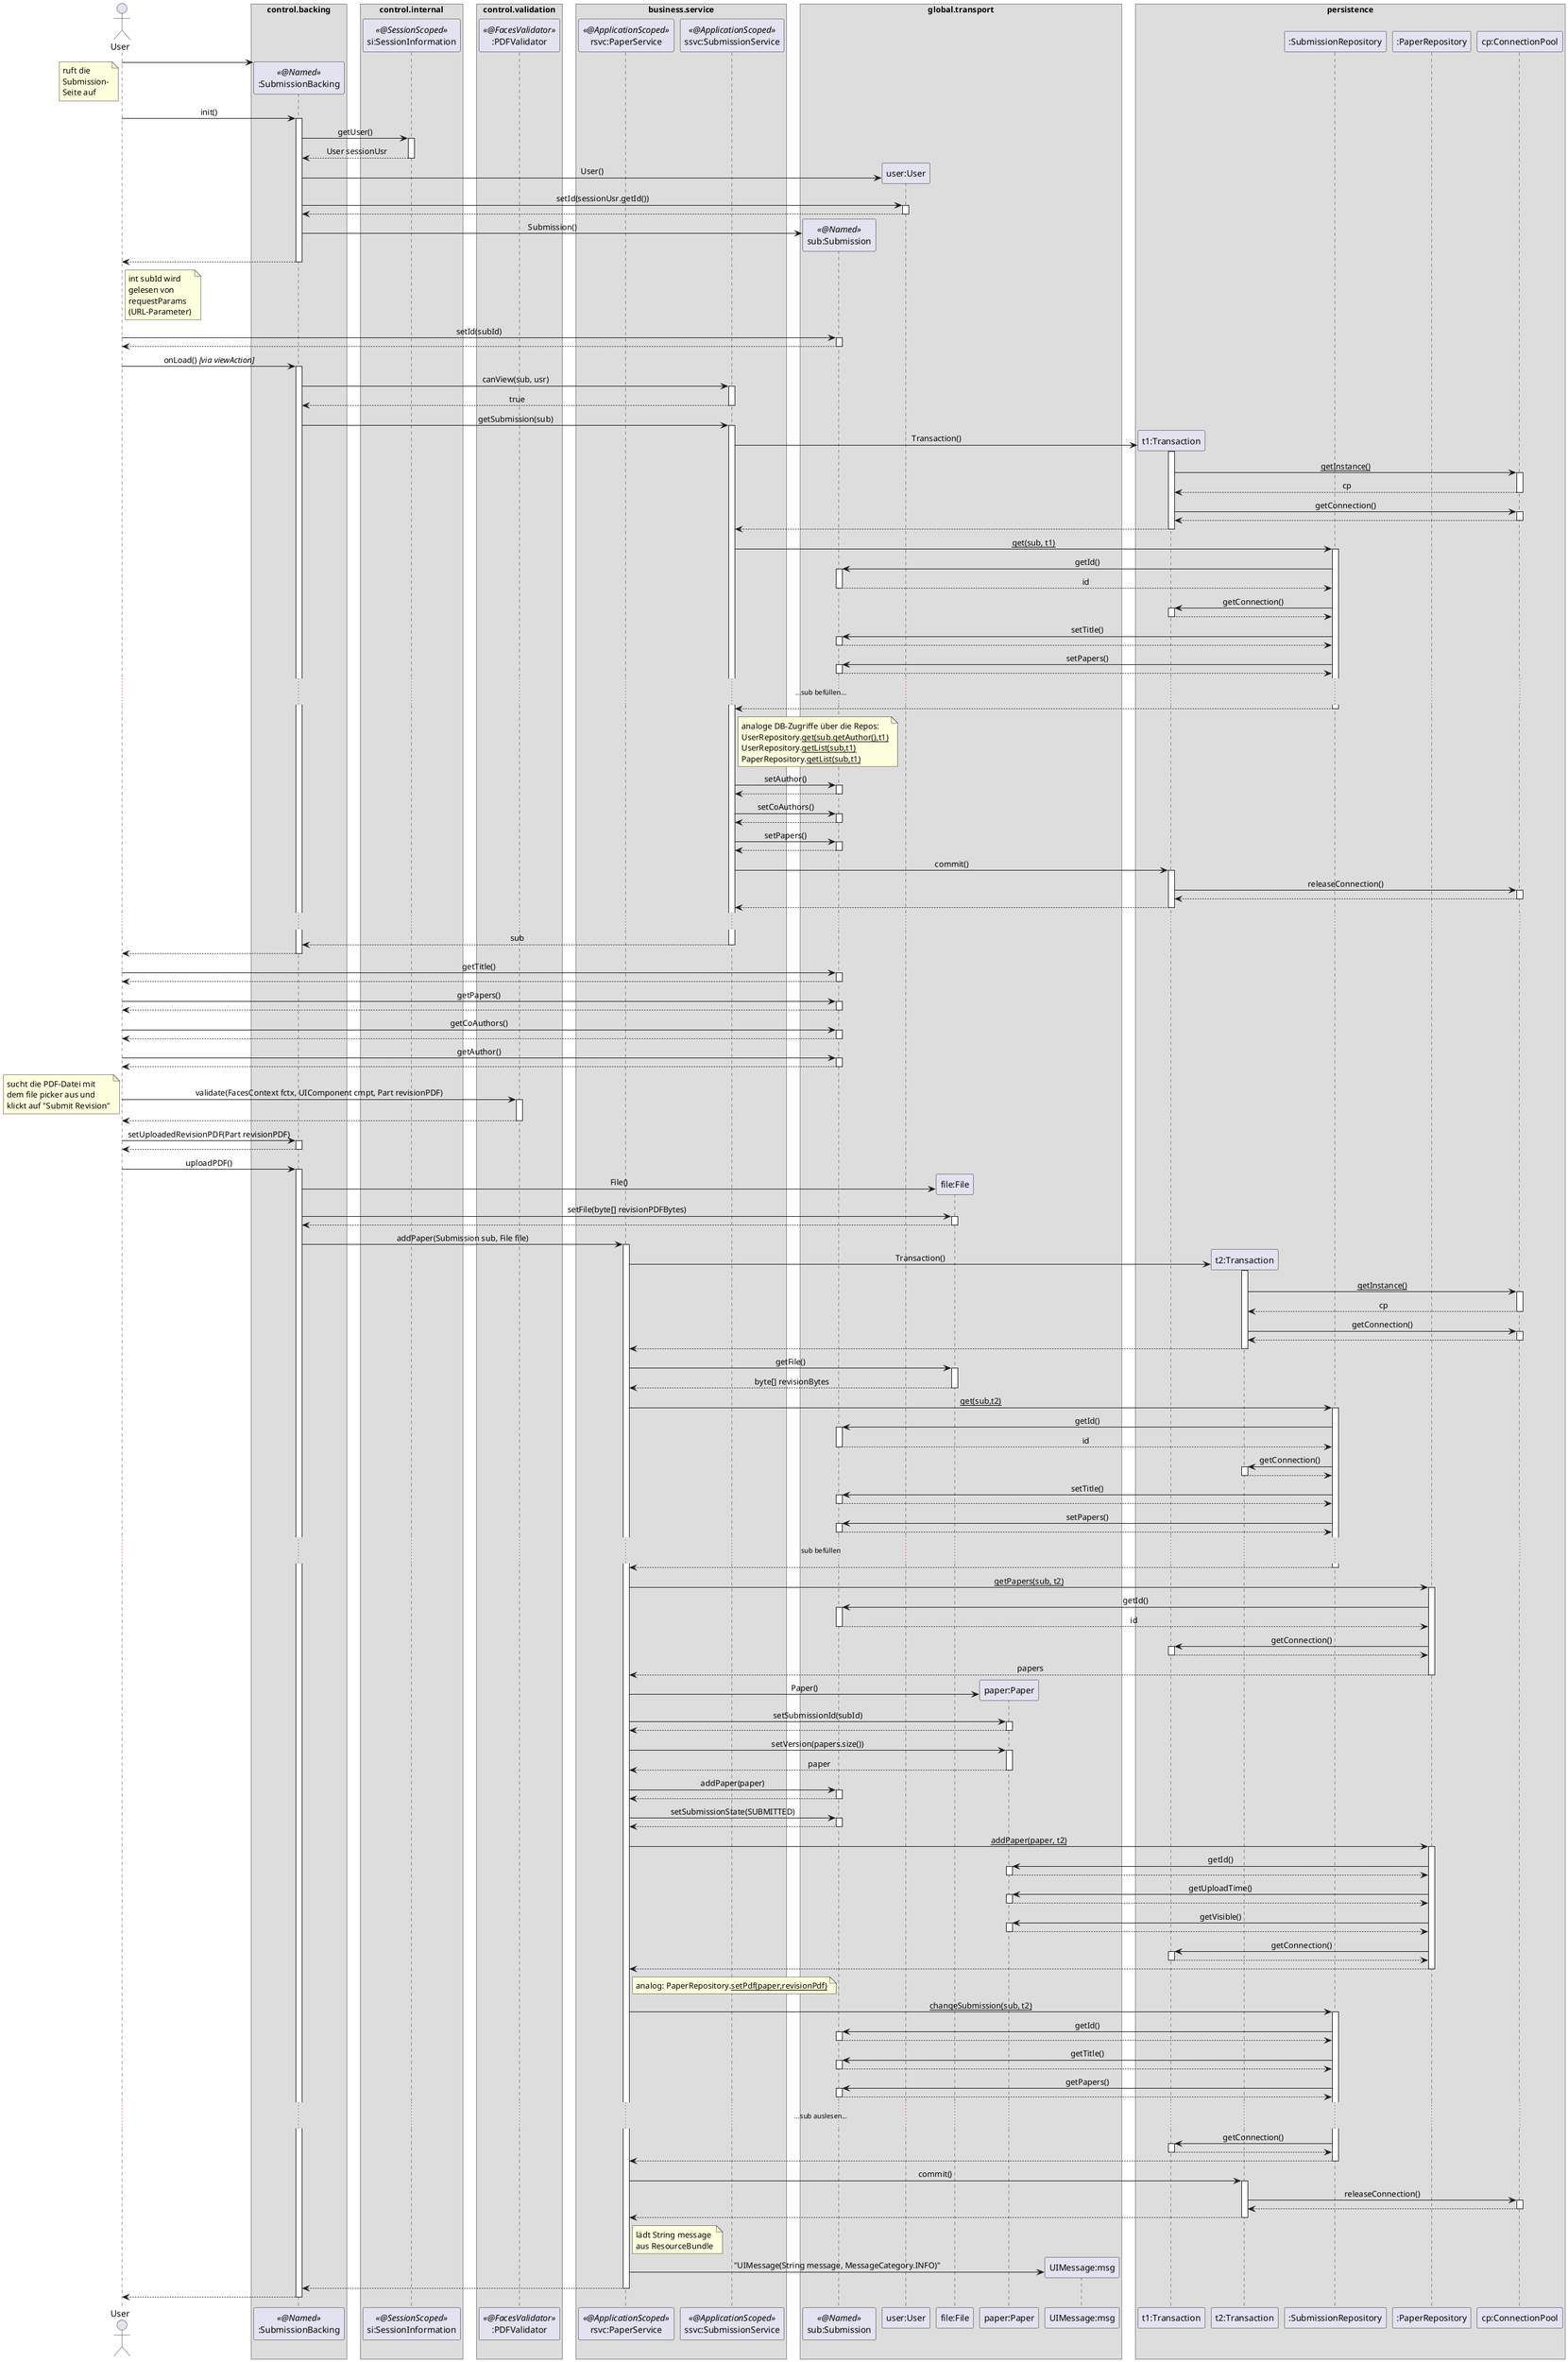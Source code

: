 @startuml
'https://plantuml.com/sequence-diagram

'!theme aws-orange
skinparam sequenceMessageAlign center
skinparam BoxPadding 10
'skinparam LifelineStrategy nosolid
'autonumber
'autoactivate on
'hide footbox

actor User as user

box "control.backing"
    participant ":SubmissionBacking" as sb << @Named >>
end box
'box "???"
'    participant ":ResourceBundle" as rscBundle
'end box
box "control.internal"
    participant "si:SessionInformation" as si << @SessionScoped >>
end box
box "control.validation"
    participant ":PDFValidator" as pdfv << @FacesValidator >>
end box
box "business.service"
    participant "rsvc:PaperService" as rsvc << @ApplicationScoped >>
    participant "ssvc:SubmissionService" as ssvc << @ApplicationScoped >>
end box
box "global.transport"
    participant "sub:Submission" as sub << @Named >>
    participant "user:User" as usr
    participant "file:File" as file
    participant "paper:Paper" as paper
    participant "UIMessage:msg" as msg
end box
box persistence
    participant "t1:Transaction" as t1
    participant "t2:Transaction" as t2
    participant ":SubmissionRepository" as sr
    participant ":PaperRepository" as pr
    participant "cp:ConnectionPool" as cp
end box

create sb
user -> sb
note left
    ruft die
    Submission-
    Seite auf
end note
user -> sb : init()
activate sb
    sb -> si ++ : getUser()
    return User sessionUsr
    sb -> usr ** : User()
    sb -> usr ++ : setId(sessionUsr.getId())
    return
    sb -> sub ** : Submission()
return

note right of user
    int subId wird
    gelesen von
    requestParams
    (URL-Parameter)
end note
user -> sub ++ : setId(subId)
return


user -> sb ++ : onLoad() //[via viewAction]//
    sb -> ssvc ++ : canView(sub, usr)
    return true

    sb -> ssvc : getSubmission(sub)
    activate ssvc
        ssvc -> t1 ** : Transaction()
        activate t1
            t1 -> cp : __getInstance()__
            activate cp
            return cp
            t1 -> cp : getConnection()
            activate cp
            return
        return
        ssvc -> sr : __get(sub, t1)__
        activate sr
            sr -> sub : getId()
            activate sub
            return id
            sr -> t1 ++ : getConnection()
            return
            sr -> sub : setTitle()
            activate sub
            return
            sr -> sub : setPapers()
            activate sub
            return
            ......sub befüllen......
        return
        note right of ssvc
            analoge DB-Zugriffe über die Repos:
            UserRepository.__get(sub.getAuthor(),t1)__
            UserRepository.__getList(sub,t1)__
            PaperRepository.__getList(sub,t1)__
        end note
        ssvc -> sub ++ : setAuthor()
        return
        ssvc -> sub ++ : setCoAuthors()
        return
        ssvc -> sub ++ : setPapers()
        return
        ssvc -> t1 ++ : commit()
            t1 -> cp ++ : releaseConnection()
            return
        return
'        destroy t1
        ......
    return sub
return

user -> sub ++ : getTitle()
return
user -> sub ++ : getPapers()
return
user -> sub ++ : getCoAuthors()
return
user -> sub ++ : getAuthor()
return

user -> pdfv ++ : validate(FacesContext fctx, UIComponent cmpt, Part revisionPDF)
note left
    sucht die PDF-Datei mit
    dem file picker aus und
    klickt auf "Submit Revision"
end note
return
user -> sb ++ : setUploadedRevisionPDF(Part revisionPDF)
return

user -> sb : uploadPDF()
activate sb
    sb -> file ** : File()
    sb -> file ++ : setFile(byte[] revisionPDFBytes)
    return

    sb -> rsvc : addPaper(Submission sub, File file)
    activate rsvc
        rsvc -> t2 ** : Transaction()
        activate t2
            t2 -> cp : __getInstance()__
            activate cp
            return cp
            t2 -> cp : getConnection()
            activate cp
            return
        return

        rsvc -> file ++ : getFile()
        return byte[] revisionBytes

        rsvc -> sr : __get(sub,t2)__
        activate sr
            sr -> sub : getId()
            activate sub
            return id
            sr -> t2 ++ : getConnection()
            return
            sr -> sub : setTitle()
            activate sub
            return
            sr -> sub : setPapers()
            activate sub
            return
            ...sub befüllen...
        return
        rsvc -> pr ++ : __getPapers(sub, t2)__
            pr -> sub ++ : getId()
            return id
            pr -> t1 ++ : getConnection()
            return
        return papers
        rsvc -> paper ** : Paper()
        rsvc -> paper : setSubmissionId(subId)
        activate paper
        return
        rsvc -> paper : setVersion(papers.size())
        activate paper
        return paper
        rsvc -> sub : addPaper(paper)
        activate sub
        return
        rsvc -> sub ++ : setSubmissionState(SUBMITTED)
        return

        rsvc -> pr ++ : __addPaper(paper, t2)__
            pr -> paper ++ : getId()
            return
            pr -> paper ++ : getUploadTime()
            return
            pr -> paper ++ : getVisible()
            return
            pr -> t1 ++ : getConnection()
            return
        return
        note right of rsvc
            analog: PaperRepository.__setPdf(paper,revisionPdf)__
        end note

        rsvc -> sr : __changeSubmission(sub, t2)__
        activate sr
            sr -> sub ++ : getId()
            return
            sr -> sub ++ : getTitle()
            return
            sr -> sub ++ : getPapers()
            return
            ......sub auslesen......
            sr -> t1 ++ : getConnection()
            return
        return

        rsvc -> t2 ++ : commit()
            t2 -> cp ++ : releaseConnection()
            return
        return

        note right of rsvc
            lädt String message
            aus ResourceBundle
        end note
        rsvc -> msg ** : "UIMessage(String message, MessageCategory.INFO)"

'        destroy t2
    return

'    subBacking -> rscBundle : getAddRevision\\\nConfirmationMsg()
'    activate rscBundle
'    return msg

return




@enduml